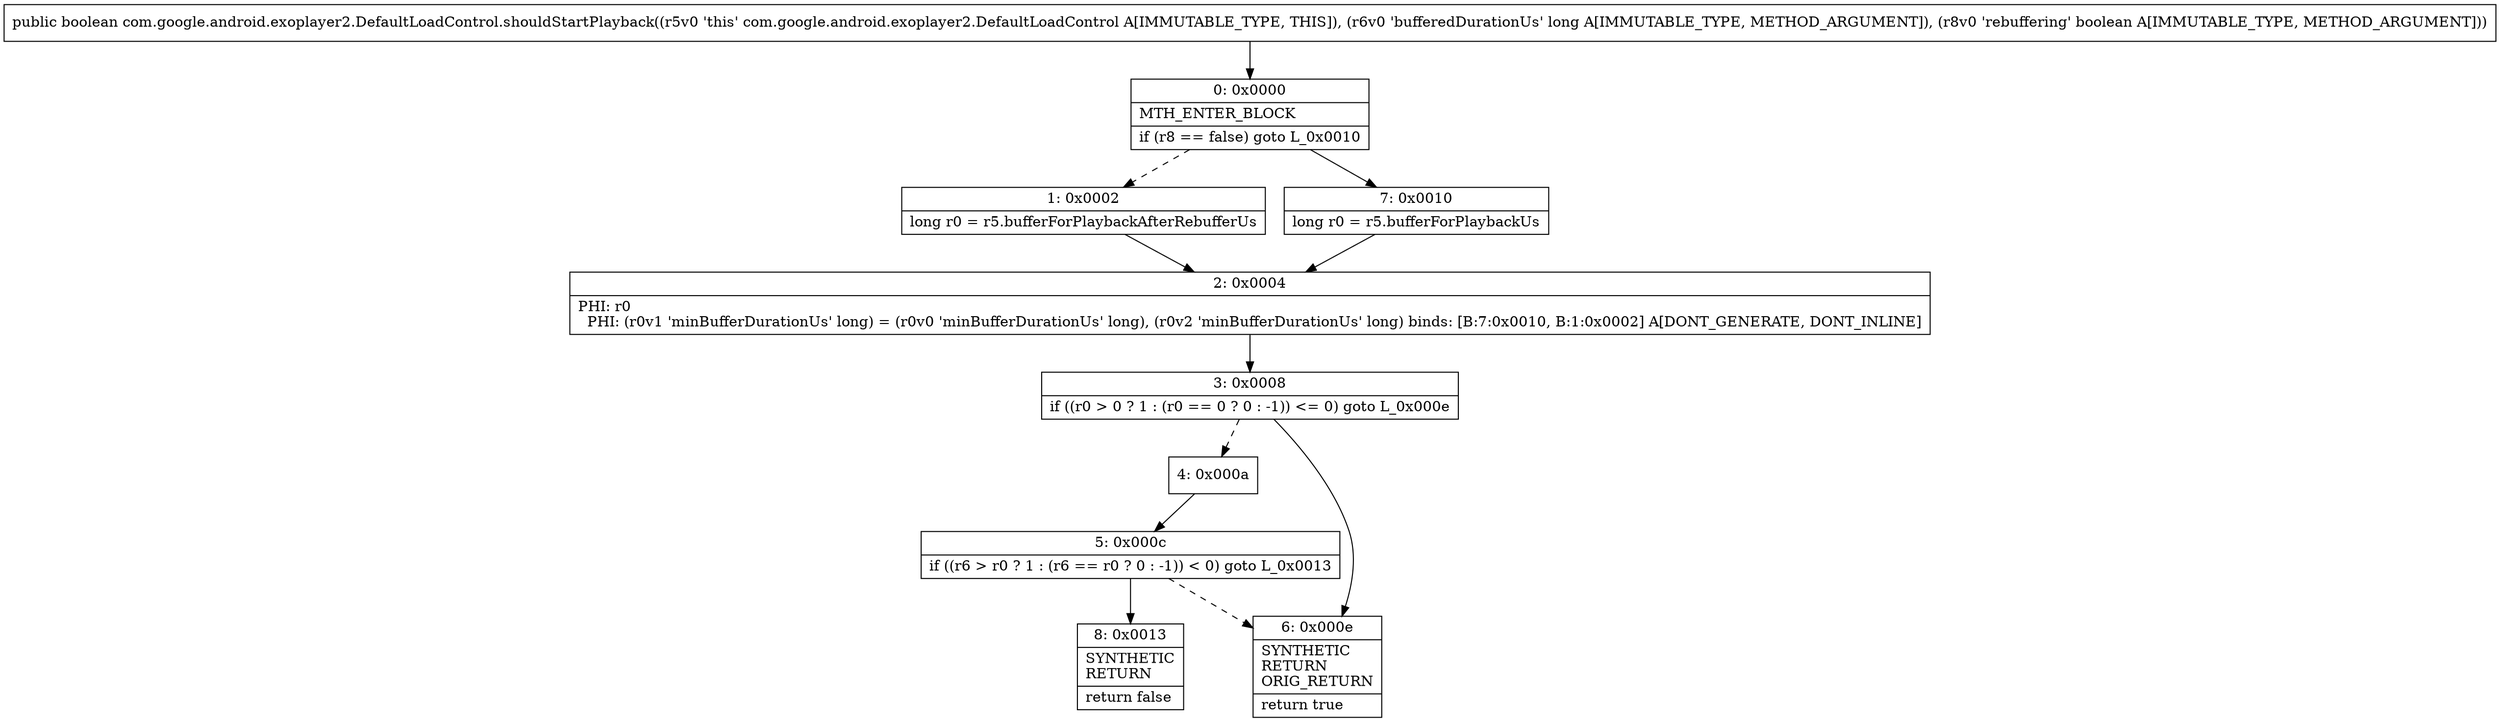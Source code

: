 digraph "CFG forcom.google.android.exoplayer2.DefaultLoadControl.shouldStartPlayback(JZ)Z" {
Node_0 [shape=record,label="{0\:\ 0x0000|MTH_ENTER_BLOCK\l|if (r8 == false) goto L_0x0010\l}"];
Node_1 [shape=record,label="{1\:\ 0x0002|long r0 = r5.bufferForPlaybackAfterRebufferUs\l}"];
Node_2 [shape=record,label="{2\:\ 0x0004|PHI: r0 \l  PHI: (r0v1 'minBufferDurationUs' long) = (r0v0 'minBufferDurationUs' long), (r0v2 'minBufferDurationUs' long) binds: [B:7:0x0010, B:1:0x0002] A[DONT_GENERATE, DONT_INLINE]\l}"];
Node_3 [shape=record,label="{3\:\ 0x0008|if ((r0 \> 0 ? 1 : (r0 == 0 ? 0 : \-1)) \<= 0) goto L_0x000e\l}"];
Node_4 [shape=record,label="{4\:\ 0x000a}"];
Node_5 [shape=record,label="{5\:\ 0x000c|if ((r6 \> r0 ? 1 : (r6 == r0 ? 0 : \-1)) \< 0) goto L_0x0013\l}"];
Node_6 [shape=record,label="{6\:\ 0x000e|SYNTHETIC\lRETURN\lORIG_RETURN\l|return true\l}"];
Node_7 [shape=record,label="{7\:\ 0x0010|long r0 = r5.bufferForPlaybackUs\l}"];
Node_8 [shape=record,label="{8\:\ 0x0013|SYNTHETIC\lRETURN\l|return false\l}"];
MethodNode[shape=record,label="{public boolean com.google.android.exoplayer2.DefaultLoadControl.shouldStartPlayback((r5v0 'this' com.google.android.exoplayer2.DefaultLoadControl A[IMMUTABLE_TYPE, THIS]), (r6v0 'bufferedDurationUs' long A[IMMUTABLE_TYPE, METHOD_ARGUMENT]), (r8v0 'rebuffering' boolean A[IMMUTABLE_TYPE, METHOD_ARGUMENT])) }"];
MethodNode -> Node_0;
Node_0 -> Node_1[style=dashed];
Node_0 -> Node_7;
Node_1 -> Node_2;
Node_2 -> Node_3;
Node_3 -> Node_4[style=dashed];
Node_3 -> Node_6;
Node_4 -> Node_5;
Node_5 -> Node_6[style=dashed];
Node_5 -> Node_8;
Node_7 -> Node_2;
}

